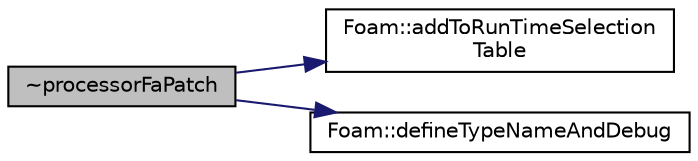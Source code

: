 digraph "~processorFaPatch"
{
  bgcolor="transparent";
  edge [fontname="Helvetica",fontsize="10",labelfontname="Helvetica",labelfontsize="10"];
  node [fontname="Helvetica",fontsize="10",shape=record];
  rankdir="LR";
  Node1 [label="~processorFaPatch",height=0.2,width=0.4,color="black", fillcolor="grey75", style="filled" fontcolor="black"];
  Node1 -> Node2 [color="midnightblue",fontsize="10",style="solid",fontname="Helvetica"];
  Node2 [label="Foam::addToRunTimeSelection\lTable",height=0.2,width=0.4,color="black",URL="$namespaceFoam.html#aac7d4a42f82f7c75669a55a201bec364"];
  Node1 -> Node3 [color="midnightblue",fontsize="10",style="solid",fontname="Helvetica"];
  Node3 [label="Foam::defineTypeNameAndDebug",height=0.2,width=0.4,color="black",URL="$namespaceFoam.html#a9907f9d4272b10c75ac87c1679b77c24"];
}
